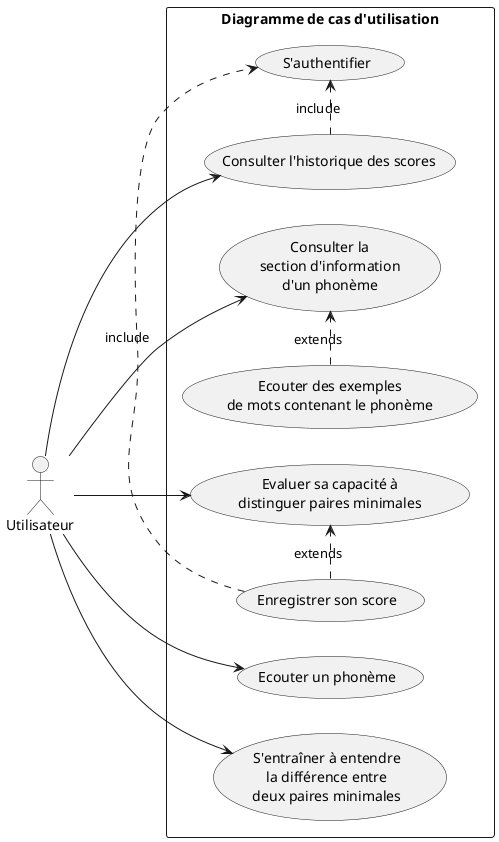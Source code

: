@startuml

left to right direction

:Utilisateur:

rectangle "Diagramme de cas d'utilisation" {
usecase Use1 as "Ecouter un phonème"
Utilisateur --> (Use1)

usecase Use2 as "Consulter la
section d'information
 d'un phonème"
Utilisateur --> (Use2)

usecase Use3 as "S'entraîner à entendre
 la différence entre
 deux paires minimales"
Utilisateur --> (Use3)

usecase Use4 as "Evaluer sa capacité à
distinguer paires minimales"
Utilisateur --> (Use4)

usecase Use5 as "Consulter l'historique des scores"
Utilisateur --> (Use5)
(Use5) .> (Use6) : include

usecase Use2.1 as "Ecouter des exemples
 de mots contenant le phonème"

(Use2.1) .> (Use2) : extends

usecase Use4.1 as "Enregistrer son score"

(Use4.1).> (Use4) : extends

usecase Use6 as "S'authentifier"

(Use4.1) .> (Use6) : include

}

@enduml